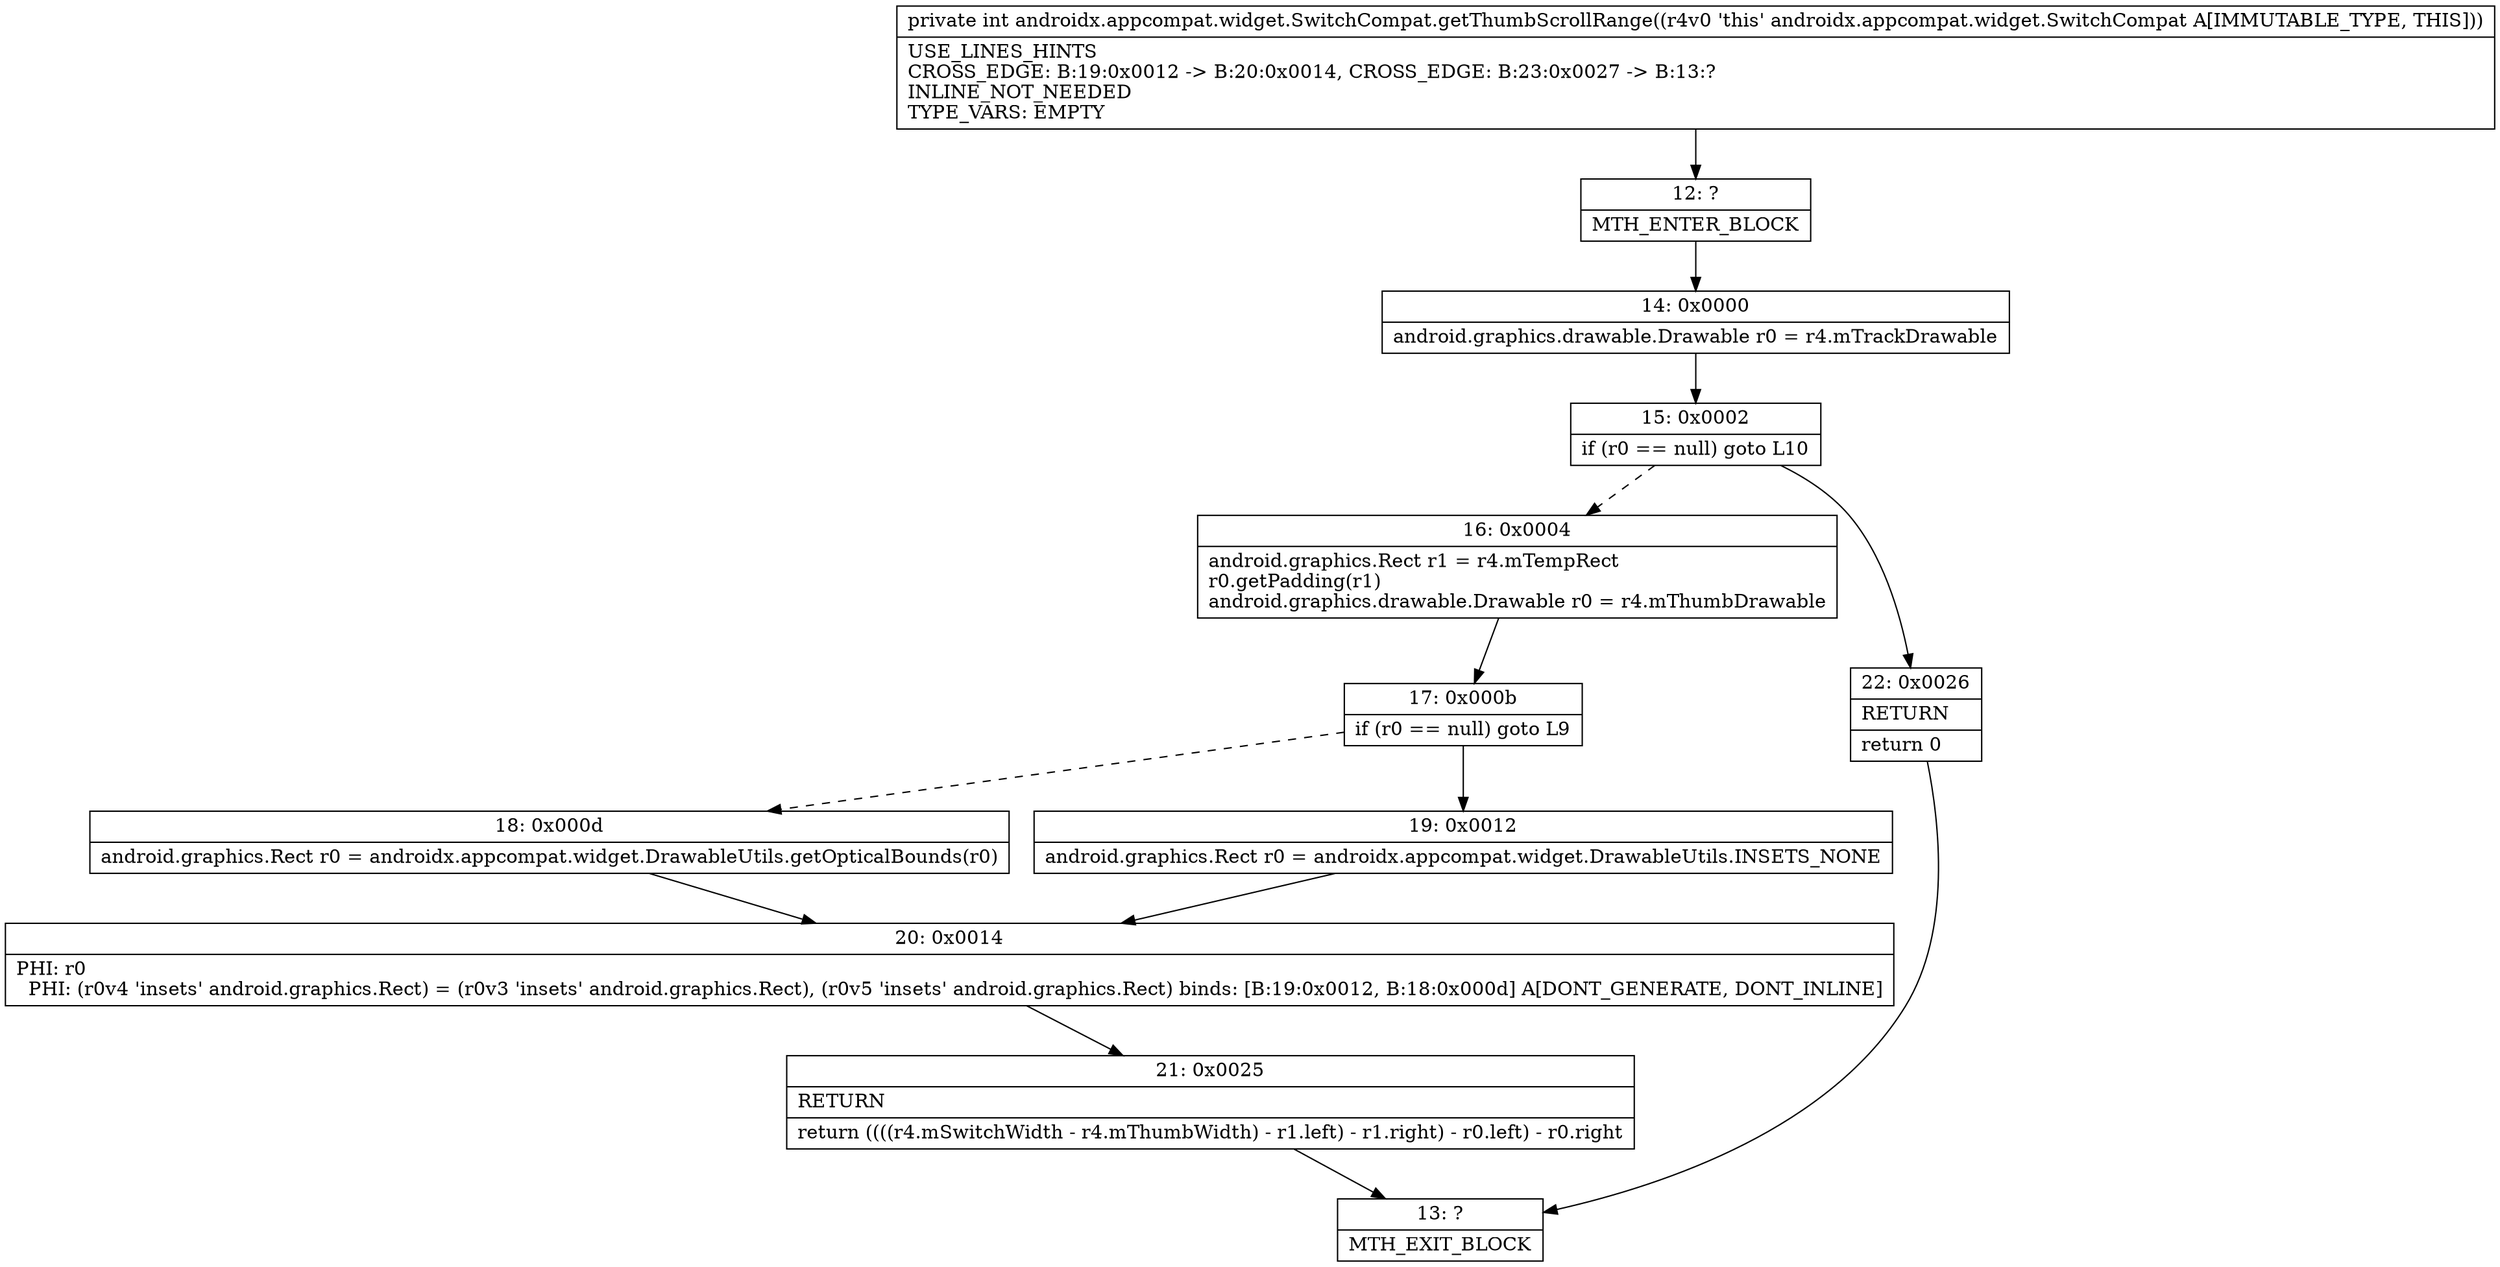 digraph "CFG forandroidx.appcompat.widget.SwitchCompat.getThumbScrollRange()I" {
Node_12 [shape=record,label="{12\:\ ?|MTH_ENTER_BLOCK\l}"];
Node_14 [shape=record,label="{14\:\ 0x0000|android.graphics.drawable.Drawable r0 = r4.mTrackDrawable\l}"];
Node_15 [shape=record,label="{15\:\ 0x0002|if (r0 == null) goto L10\l}"];
Node_16 [shape=record,label="{16\:\ 0x0004|android.graphics.Rect r1 = r4.mTempRect\lr0.getPadding(r1)\landroid.graphics.drawable.Drawable r0 = r4.mThumbDrawable\l}"];
Node_17 [shape=record,label="{17\:\ 0x000b|if (r0 == null) goto L9\l}"];
Node_18 [shape=record,label="{18\:\ 0x000d|android.graphics.Rect r0 = androidx.appcompat.widget.DrawableUtils.getOpticalBounds(r0)\l}"];
Node_20 [shape=record,label="{20\:\ 0x0014|PHI: r0 \l  PHI: (r0v4 'insets' android.graphics.Rect) = (r0v3 'insets' android.graphics.Rect), (r0v5 'insets' android.graphics.Rect) binds: [B:19:0x0012, B:18:0x000d] A[DONT_GENERATE, DONT_INLINE]\l}"];
Node_21 [shape=record,label="{21\:\ 0x0025|RETURN\l|return ((((r4.mSwitchWidth \- r4.mThumbWidth) \- r1.left) \- r1.right) \- r0.left) \- r0.right\l}"];
Node_13 [shape=record,label="{13\:\ ?|MTH_EXIT_BLOCK\l}"];
Node_19 [shape=record,label="{19\:\ 0x0012|android.graphics.Rect r0 = androidx.appcompat.widget.DrawableUtils.INSETS_NONE\l}"];
Node_22 [shape=record,label="{22\:\ 0x0026|RETURN\l|return 0\l}"];
MethodNode[shape=record,label="{private int androidx.appcompat.widget.SwitchCompat.getThumbScrollRange((r4v0 'this' androidx.appcompat.widget.SwitchCompat A[IMMUTABLE_TYPE, THIS]))  | USE_LINES_HINTS\lCROSS_EDGE: B:19:0x0012 \-\> B:20:0x0014, CROSS_EDGE: B:23:0x0027 \-\> B:13:?\lINLINE_NOT_NEEDED\lTYPE_VARS: EMPTY\l}"];
MethodNode -> Node_12;Node_12 -> Node_14;
Node_14 -> Node_15;
Node_15 -> Node_16[style=dashed];
Node_15 -> Node_22;
Node_16 -> Node_17;
Node_17 -> Node_18[style=dashed];
Node_17 -> Node_19;
Node_18 -> Node_20;
Node_20 -> Node_21;
Node_21 -> Node_13;
Node_19 -> Node_20;
Node_22 -> Node_13;
}

